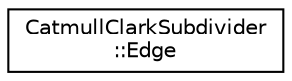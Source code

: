 digraph "Graphical Class Hierarchy"
{
  edge [fontname="Helvetica",fontsize="10",labelfontname="Helvetica",labelfontsize="10"];
  node [fontname="Helvetica",fontsize="10",shape=record];
  rankdir="LR";
  Node1 [label="CatmullClarkSubdivider\l::Edge",height=0.2,width=0.4,color="black", fillcolor="white", style="filled",URL="$struct_catmull_clark_subdivider_1_1_edge.html"];
}
